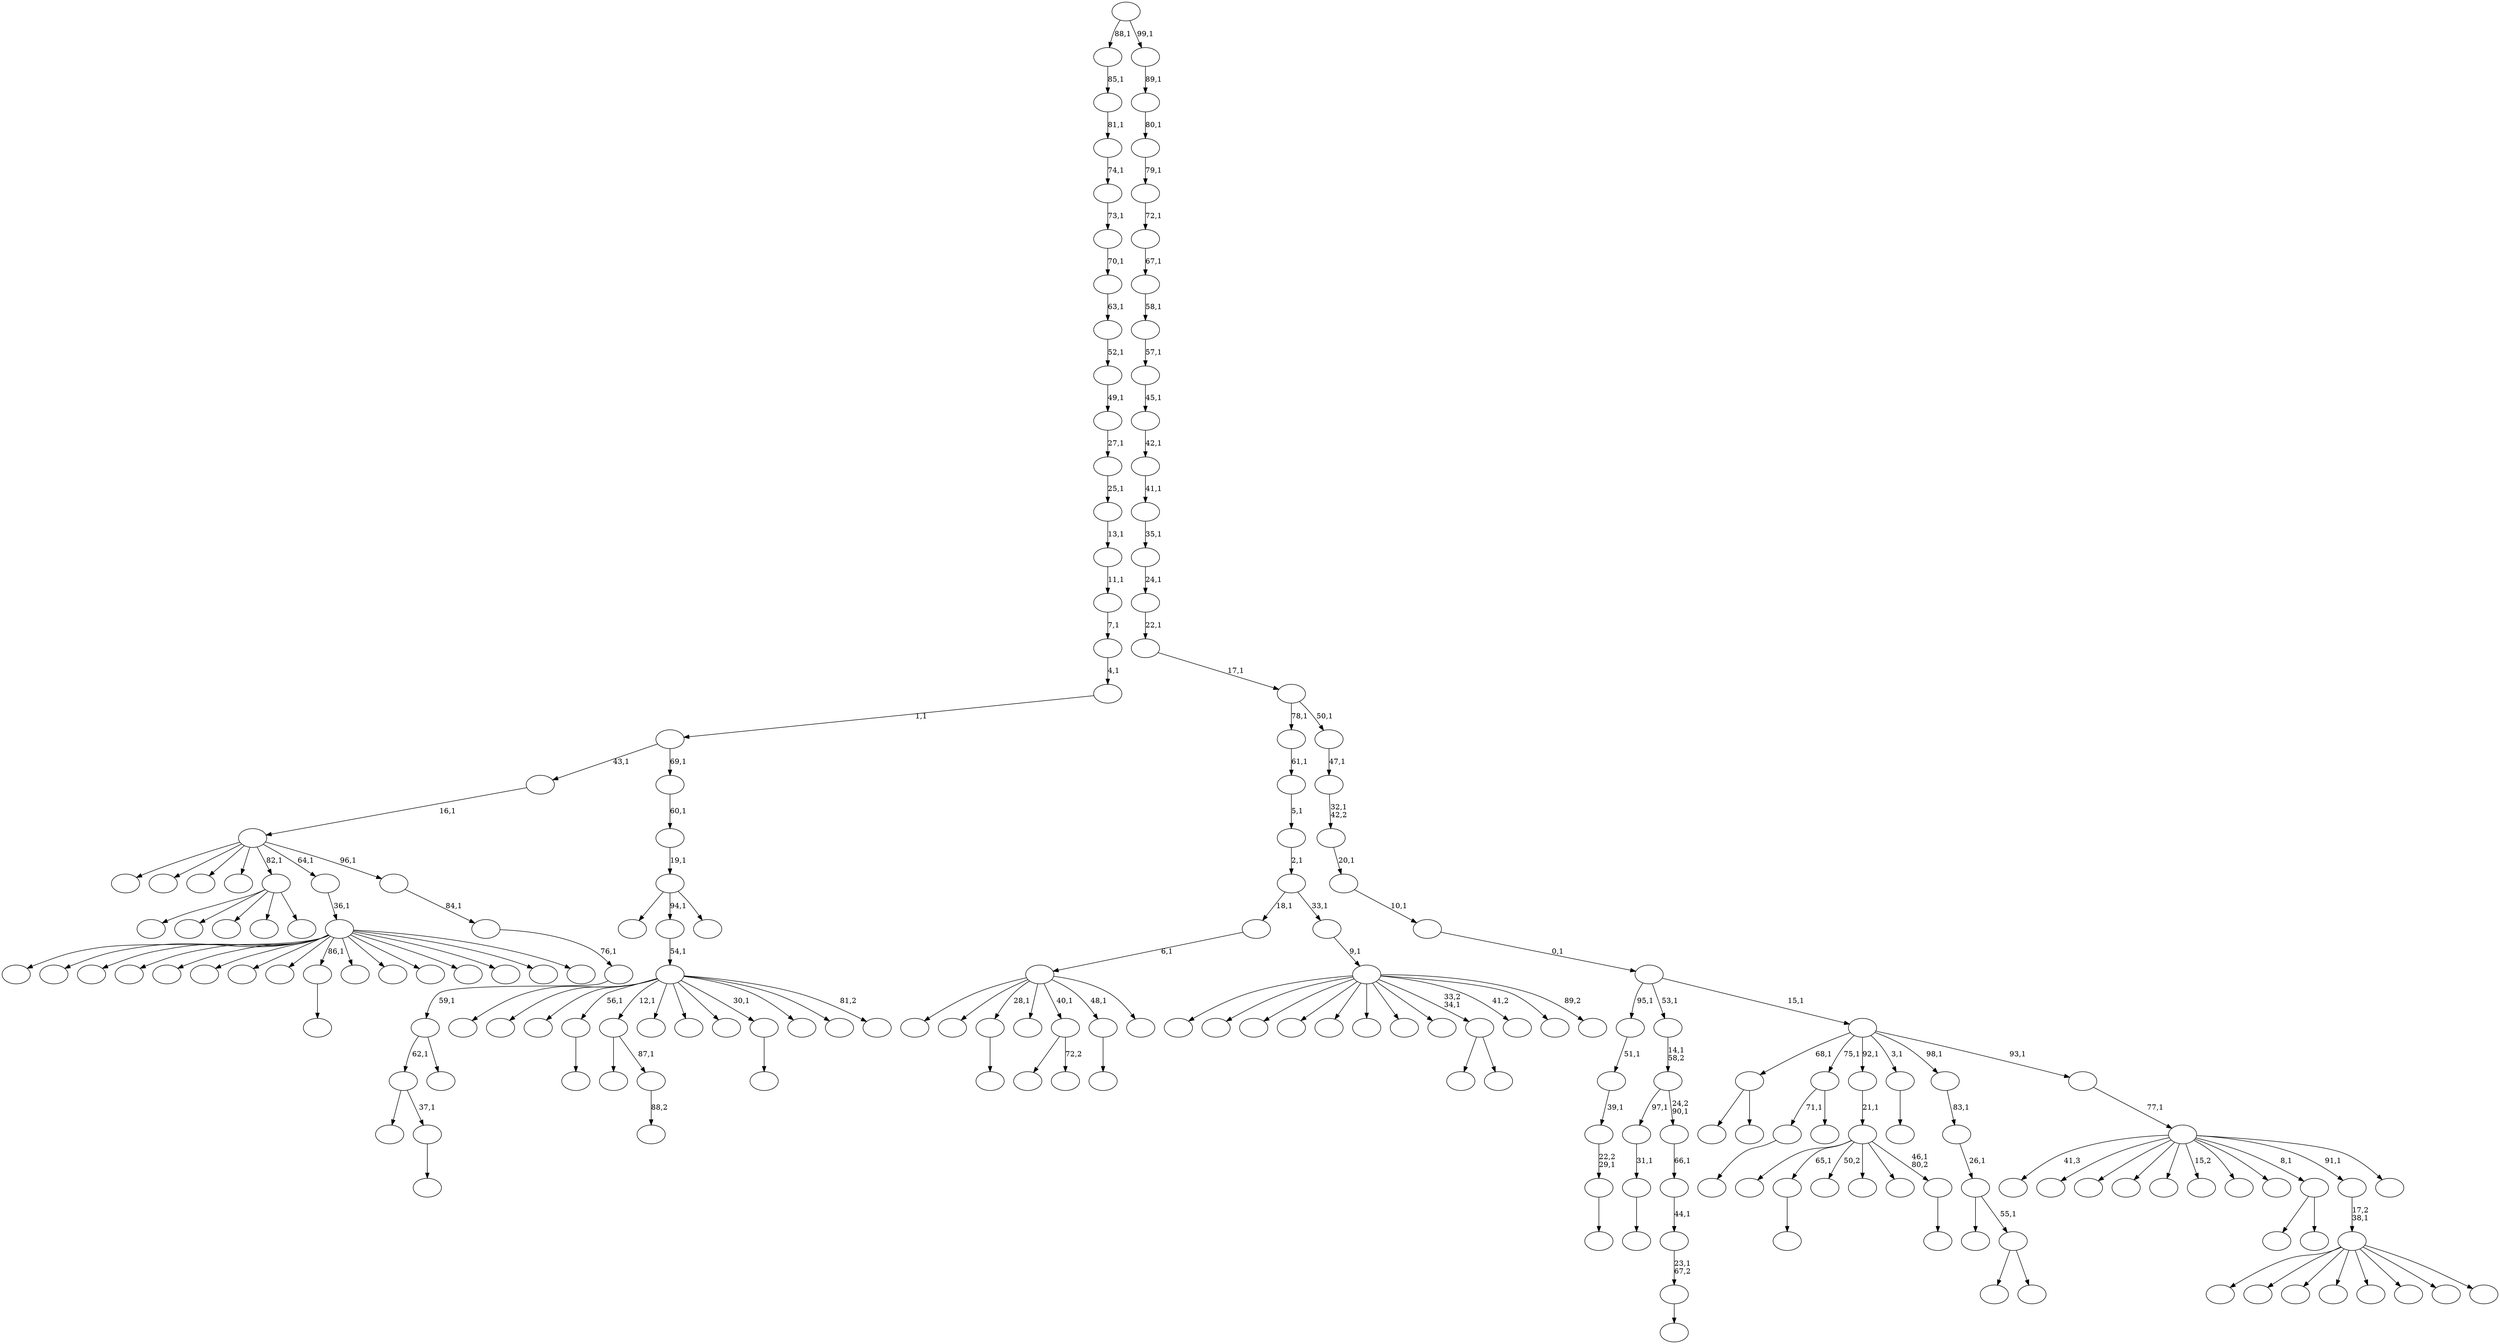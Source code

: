 digraph T {
	200 [label=""]
	199 [label=""]
	198 [label=""]
	197 [label=""]
	196 [label=""]
	195 [label=""]
	194 [label=""]
	193 [label=""]
	192 [label=""]
	191 [label=""]
	190 [label=""]
	189 [label=""]
	188 [label=""]
	187 [label=""]
	186 [label=""]
	185 [label=""]
	184 [label=""]
	183 [label=""]
	182 [label=""]
	181 [label=""]
	180 [label=""]
	179 [label=""]
	178 [label=""]
	177 [label=""]
	176 [label=""]
	175 [label=""]
	174 [label=""]
	173 [label=""]
	172 [label=""]
	171 [label=""]
	170 [label=""]
	169 [label=""]
	168 [label=""]
	167 [label=""]
	166 [label=""]
	165 [label=""]
	164 [label=""]
	163 [label=""]
	162 [label=""]
	161 [label=""]
	160 [label=""]
	159 [label=""]
	158 [label=""]
	157 [label=""]
	156 [label=""]
	155 [label=""]
	154 [label=""]
	153 [label=""]
	152 [label=""]
	151 [label=""]
	150 [label=""]
	149 [label=""]
	148 [label=""]
	147 [label=""]
	146 [label=""]
	145 [label=""]
	144 [label=""]
	143 [label=""]
	142 [label=""]
	141 [label=""]
	140 [label=""]
	139 [label=""]
	138 [label=""]
	137 [label=""]
	136 [label=""]
	135 [label=""]
	134 [label=""]
	133 [label=""]
	132 [label=""]
	131 [label=""]
	130 [label=""]
	129 [label=""]
	128 [label=""]
	127 [label=""]
	126 [label=""]
	125 [label=""]
	124 [label=""]
	123 [label=""]
	122 [label=""]
	121 [label=""]
	120 [label=""]
	119 [label=""]
	118 [label=""]
	117 [label=""]
	116 [label=""]
	115 [label=""]
	114 [label=""]
	113 [label=""]
	112 [label=""]
	111 [label=""]
	110 [label=""]
	109 [label=""]
	108 [label=""]
	107 [label=""]
	106 [label=""]
	105 [label=""]
	104 [label=""]
	103 [label=""]
	102 [label=""]
	101 [label=""]
	100 [label=""]
	99 [label=""]
	98 [label=""]
	97 [label=""]
	96 [label=""]
	95 [label=""]
	94 [label=""]
	93 [label=""]
	92 [label=""]
	91 [label=""]
	90 [label=""]
	89 [label=""]
	88 [label=""]
	87 [label=""]
	86 [label=""]
	85 [label=""]
	84 [label=""]
	83 [label=""]
	82 [label=""]
	81 [label=""]
	80 [label=""]
	79 [label=""]
	78 [label=""]
	77 [label=""]
	76 [label=""]
	75 [label=""]
	74 [label=""]
	73 [label=""]
	72 [label=""]
	71 [label=""]
	70 [label=""]
	69 [label=""]
	68 [label=""]
	67 [label=""]
	66 [label=""]
	65 [label=""]
	64 [label=""]
	63 [label=""]
	62 [label=""]
	61 [label=""]
	60 [label=""]
	59 [label=""]
	58 [label=""]
	57 [label=""]
	56 [label=""]
	55 [label=""]
	54 [label=""]
	53 [label=""]
	52 [label=""]
	51 [label=""]
	50 [label=""]
	49 [label=""]
	48 [label=""]
	47 [label=""]
	46 [label=""]
	45 [label=""]
	44 [label=""]
	43 [label=""]
	42 [label=""]
	41 [label=""]
	40 [label=""]
	39 [label=""]
	38 [label=""]
	37 [label=""]
	36 [label=""]
	35 [label=""]
	34 [label=""]
	33 [label=""]
	32 [label=""]
	31 [label=""]
	30 [label=""]
	29 [label=""]
	28 [label=""]
	27 [label=""]
	26 [label=""]
	25 [label=""]
	24 [label=""]
	23 [label=""]
	22 [label=""]
	21 [label=""]
	20 [label=""]
	19 [label=""]
	18 [label=""]
	17 [label=""]
	16 [label=""]
	15 [label=""]
	14 [label=""]
	13 [label=""]
	12 [label=""]
	11 [label=""]
	10 [label=""]
	9 [label=""]
	8 [label=""]
	7 [label=""]
	6 [label=""]
	5 [label=""]
	4 [label=""]
	3 [label=""]
	2 [label=""]
	1 [label=""]
	0 [label=""]
	182 -> 183 [label=""]
	181 -> 182 [label="22,2\n29,1"]
	180 -> 181 [label="39,1"]
	179 -> 180 [label="51,1"]
	177 -> 178 [label=""]
	175 -> 176 [label=""]
	173 -> 174 [label=""]
	172 -> 198 [label=""]
	172 -> 173 [label="37,1"]
	163 -> 168 [label=""]
	163 -> 164 [label=""]
	156 -> 157 [label=""]
	153 -> 175 [label="71,1"]
	153 -> 154 [label=""]
	147 -> 148 [label=""]
	145 -> 146 [label="88,2"]
	144 -> 155 [label=""]
	144 -> 145 [label="87,1"]
	140 -> 141 [label=""]
	139 -> 140 [label="31,1"]
	137 -> 138 [label=""]
	136 -> 137 [label="23,1\n67,2"]
	135 -> 136 [label="44,1"]
	134 -> 135 [label="66,1"]
	133 -> 139 [label="97,1"]
	133 -> 134 [label="24,2\n90,1"]
	132 -> 133 [label="14,1\n58,2"]
	122 -> 123 [label=""]
	115 -> 121 [label=""]
	115 -> 116 [label="72,2"]
	110 -> 111 [label=""]
	100 -> 101 [label=""]
	99 -> 187 [label=""]
	99 -> 147 [label="65,1"]
	99 -> 127 [label="50,2"]
	99 -> 124 [label=""]
	99 -> 108 [label=""]
	99 -> 100 [label="46,1\n80,2"]
	98 -> 99 [label="21,1"]
	95 -> 96 [label=""]
	87 -> 88 [label=""]
	84 -> 165 [label=""]
	84 -> 160 [label=""]
	84 -> 97 [label=""]
	84 -> 92 [label=""]
	84 -> 85 [label=""]
	82 -> 200 [label=""]
	82 -> 194 [label=""]
	82 -> 191 [label=""]
	82 -> 189 [label=""]
	82 -> 185 [label=""]
	82 -> 149 [label=""]
	82 -> 131 [label=""]
	82 -> 130 [label=""]
	82 -> 122 [label="86,1"]
	82 -> 117 [label=""]
	82 -> 109 [label=""]
	82 -> 105 [label=""]
	82 -> 93 [label=""]
	82 -> 90 [label=""]
	82 -> 89 [label=""]
	82 -> 83 [label=""]
	81 -> 82 [label="36,1"]
	79 -> 197 [label=""]
	79 -> 184 [label=""]
	79 -> 177 [label="28,1"]
	79 -> 166 [label=""]
	79 -> 115 [label="40,1"]
	79 -> 87 [label="48,1"]
	79 -> 80 [label=""]
	78 -> 79 [label="6,1"]
	76 -> 114 [label=""]
	76 -> 77 [label=""]
	74 -> 188 [label=""]
	74 -> 167 [label=""]
	74 -> 162 [label=""]
	74 -> 156 [label="56,1"]
	74 -> 144 [label="12,1"]
	74 -> 126 [label=""]
	74 -> 113 [label=""]
	74 -> 112 [label=""]
	74 -> 110 [label="30,1"]
	74 -> 107 [label=""]
	74 -> 94 [label=""]
	74 -> 75 [label="81,2"]
	73 -> 74 [label="54,1"]
	71 -> 125 [label=""]
	71 -> 72 [label=""]
	70 -> 190 [label=""]
	70 -> 71 [label="55,1"]
	69 -> 70 [label="26,1"]
	68 -> 69 [label="83,1"]
	65 -> 172 [label="62,1"]
	65 -> 66 [label=""]
	64 -> 65 [label="59,1"]
	63 -> 64 [label="76,1"]
	62 -> 63 [label="84,1"]
	61 -> 161 [label=""]
	61 -> 143 [label=""]
	61 -> 119 [label=""]
	61 -> 104 [label=""]
	61 -> 84 [label="82,1"]
	61 -> 81 [label="64,1"]
	61 -> 62 [label="96,1"]
	60 -> 61 [label="16,1"]
	57 -> 193 [label=""]
	57 -> 73 [label="94,1"]
	57 -> 58 [label=""]
	56 -> 57 [label="19,1"]
	55 -> 56 [label="60,1"]
	54 -> 60 [label="43,1"]
	54 -> 55 [label="69,1"]
	53 -> 54 [label="1,1"]
	52 -> 53 [label="4,1"]
	51 -> 52 [label="7,1"]
	50 -> 51 [label="11,1"]
	49 -> 50 [label="13,1"]
	48 -> 49 [label="25,1"]
	47 -> 48 [label="27,1"]
	46 -> 47 [label="49,1"]
	45 -> 46 [label="52,1"]
	44 -> 45 [label="63,1"]
	43 -> 44 [label="70,1"]
	42 -> 43 [label="73,1"]
	41 -> 42 [label="74,1"]
	40 -> 41 [label="81,1"]
	39 -> 40 [label="85,1"]
	37 -> 158 [label=""]
	37 -> 38 [label=""]
	34 -> 199 [label=""]
	34 -> 169 [label=""]
	34 -> 152 [label=""]
	34 -> 150 [label=""]
	34 -> 142 [label=""]
	34 -> 128 [label=""]
	34 -> 120 [label=""]
	34 -> 102 [label=""]
	34 -> 76 [label="33,2\n34,1"]
	34 -> 67 [label="41,2"]
	34 -> 59 [label=""]
	34 -> 35 [label="89,2"]
	33 -> 34 [label="9,1"]
	32 -> 78 [label="18,1"]
	32 -> 33 [label="33,1"]
	31 -> 32 [label="2,1"]
	30 -> 31 [label="5,1"]
	29 -> 30 [label="61,1"]
	27 -> 186 [label=""]
	27 -> 171 [label=""]
	27 -> 170 [label=""]
	27 -> 129 [label=""]
	27 -> 106 [label=""]
	27 -> 103 [label=""]
	27 -> 36 [label=""]
	27 -> 28 [label=""]
	26 -> 27 [label="17,2\n38,1"]
	24 -> 196 [label="41,3"]
	24 -> 195 [label=""]
	24 -> 192 [label=""]
	24 -> 159 [label=""]
	24 -> 151 [label=""]
	24 -> 118 [label="15,2"]
	24 -> 91 [label=""]
	24 -> 86 [label=""]
	24 -> 37 [label="8,1"]
	24 -> 26 [label="91,1"]
	24 -> 25 [label=""]
	23 -> 24 [label="77,1"]
	22 -> 163 [label="68,1"]
	22 -> 153 [label="75,1"]
	22 -> 98 [label="92,1"]
	22 -> 95 [label="3,1"]
	22 -> 68 [label="98,1"]
	22 -> 23 [label="93,1"]
	21 -> 179 [label="95,1"]
	21 -> 132 [label="53,1"]
	21 -> 22 [label="15,1"]
	20 -> 21 [label="0,1"]
	19 -> 20 [label="10,1"]
	18 -> 19 [label="20,1"]
	17 -> 18 [label="32,1\n42,2"]
	16 -> 17 [label="47,1"]
	15 -> 29 [label="78,1"]
	15 -> 16 [label="50,1"]
	14 -> 15 [label="17,1"]
	13 -> 14 [label="22,1"]
	12 -> 13 [label="24,1"]
	11 -> 12 [label="35,1"]
	10 -> 11 [label="41,1"]
	9 -> 10 [label="42,1"]
	8 -> 9 [label="45,1"]
	7 -> 8 [label="57,1"]
	6 -> 7 [label="58,1"]
	5 -> 6 [label="67,1"]
	4 -> 5 [label="72,1"]
	3 -> 4 [label="79,1"]
	2 -> 3 [label="80,1"]
	1 -> 2 [label="89,1"]
	0 -> 39 [label="88,1"]
	0 -> 1 [label="99,1"]
}
